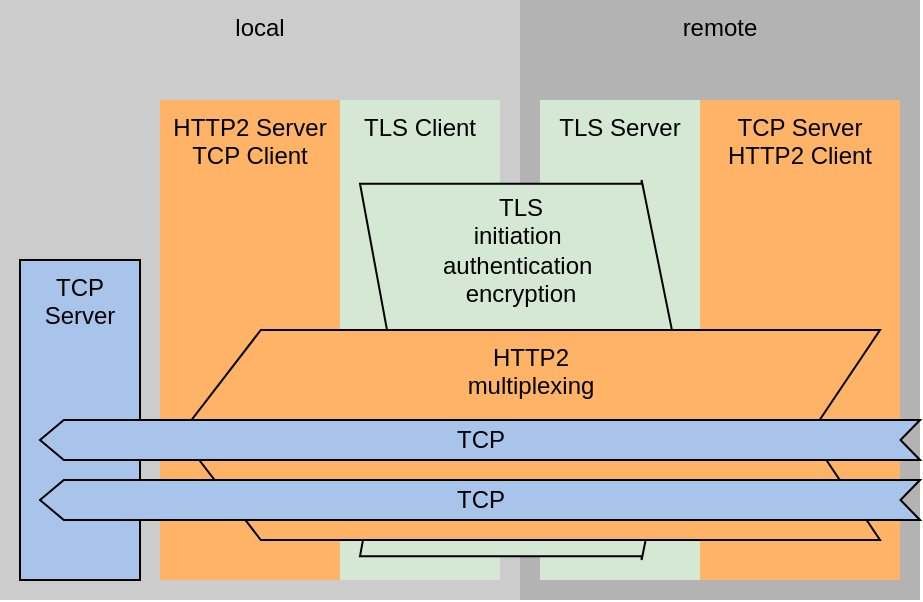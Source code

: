 <mxfile version="24.7.17">
  <diagram name="Page-1" id="Whb8RC3Au8cvX3wrGirA">
    <mxGraphModel dx="621" dy="422" grid="1" gridSize="10" guides="1" tooltips="1" connect="1" arrows="1" fold="1" page="1" pageScale="1" pageWidth="850" pageHeight="1100" math="0" shadow="0">
      <root>
        <mxCell id="0" />
        <mxCell id="1" parent="0" />
        <mxCell id="e_OSxrDLTewV0Rg9lFOJ-29" value="&lt;span style=&quot;text-wrap: nowrap;&quot;&gt;remote&lt;/span&gt;" style="html=1;whiteSpace=wrap;verticalAlign=top;fillColor=#B3B3B3;strokeColor=none;" parent="1" vertex="1">
          <mxGeometry x="460" y="30" width="200" height="300" as="geometry" />
        </mxCell>
        <mxCell id="e_OSxrDLTewV0Rg9lFOJ-25" value="&lt;span style=&quot;text-wrap: nowrap;&quot;&gt;TCP Server&lt;/span&gt;&lt;div&gt;&lt;span style=&quot;text-wrap: nowrap;&quot;&gt;HTTP2 Client&lt;/span&gt;&lt;/div&gt;" style="html=1;whiteSpace=wrap;verticalAlign=top;fillColor=#FFB366;strokeColor=none;" parent="1" vertex="1">
          <mxGeometry x="550" y="80" width="100" height="240" as="geometry" />
        </mxCell>
        <mxCell id="e_OSxrDLTewV0Rg9lFOJ-27" value="&lt;span style=&quot;text-wrap: nowrap;&quot;&gt;local&lt;/span&gt;" style="html=1;whiteSpace=wrap;verticalAlign=top;fillColor=#CCCCCC;strokeColor=none;" parent="1" vertex="1">
          <mxGeometry x="200" y="30" width="260" height="300" as="geometry" />
        </mxCell>
        <mxCell id="e_OSxrDLTewV0Rg9lFOJ-28" value="&lt;span style=&quot;text-wrap: nowrap;&quot;&gt;TCP&lt;/span&gt;&lt;div&gt;&lt;span style=&quot;text-wrap: nowrap;&quot;&gt;Server&lt;/span&gt;&lt;/div&gt;" style="html=1;whiteSpace=wrap;verticalAlign=top;fillColor=#A9C4EB;strokeColor=default;" parent="1" vertex="1">
          <mxGeometry x="210" y="160" width="60" height="160" as="geometry" />
        </mxCell>
        <mxCell id="e_OSxrDLTewV0Rg9lFOJ-21" value="&lt;span style=&quot;text-wrap: nowrap;&quot;&gt;HTTP2 Server&lt;/span&gt;&lt;div&gt;&lt;span style=&quot;text-wrap: nowrap; background-color: initial;&quot;&gt;TCP Client&lt;/span&gt;&lt;br&gt;&lt;/div&gt;" style="html=1;whiteSpace=wrap;verticalAlign=top;fillColor=#FFB366;strokeColor=none;" parent="1" vertex="1">
          <mxGeometry x="280" y="80" width="90" height="240" as="geometry" />
        </mxCell>
        <mxCell id="e_OSxrDLTewV0Rg9lFOJ-16" value="&lt;div&gt;&lt;span style=&quot;text-wrap: nowrap;&quot;&gt;TLS&lt;/span&gt;&lt;span style=&quot;text-wrap: nowrap; background-color: initial;&quot;&gt;&amp;nbsp;Client&lt;/span&gt;&lt;/div&gt;" style="html=1;whiteSpace=wrap;verticalAlign=top;fillColor=#D5E8D4;strokeColor=none;" parent="1" vertex="1">
          <mxGeometry x="370" y="80" width="80" height="240" as="geometry" />
        </mxCell>
        <mxCell id="e_OSxrDLTewV0Rg9lFOJ-5" value="" style="ellipse;whiteSpace=wrap;html=1;align=center;aspect=fixed;fillColor=none;strokeColor=none;resizable=0;perimeter=centerPerimeter;rotatable=0;allowArrows=0;points=[];outlineConnect=1;" parent="1" vertex="1">
          <mxGeometry x="460" y="130" width="10" height="10" as="geometry" />
        </mxCell>
        <mxCell id="e_OSxrDLTewV0Rg9lFOJ-13" value="&lt;div&gt;&lt;span style=&quot;text-wrap: nowrap;&quot;&gt;TLS Server&lt;/span&gt;&lt;/div&gt;" style="html=1;whiteSpace=wrap;verticalAlign=top;strokeColor=none;fillColor=#D5E8D4;" parent="1" vertex="1">
          <mxGeometry x="470" y="80" width="80" height="240" as="geometry" />
        </mxCell>
        <mxCell id="e_OSxrDLTewV0Rg9lFOJ-2" value="TLS&lt;div&gt;initiation&amp;nbsp;&lt;div&gt;authentication&amp;nbsp;&lt;/div&gt;&lt;div&gt;encryption&lt;/div&gt;&lt;/div&gt;" style="html=1;shadow=0;dashed=0;align=center;verticalAlign=top;shape=mxgraph.arrows2.arrow;dy=0.02;dx=19.2;notch=17.2;rotation=0;fillColor=#D5E8D4;strokeColor=default;horizontal=1;" parent="1" vertex="1">
          <mxGeometry x="380" y="120" width="160" height="190" as="geometry" />
        </mxCell>
        <mxCell id="e_OSxrDLTewV0Rg9lFOJ-19" value="HTTP2&lt;div&gt;multiplexing&lt;div&gt;&lt;br&gt;&lt;/div&gt;&lt;/div&gt;" style="html=1;shadow=0;dashed=0;align=center;verticalAlign=top;shape=mxgraph.arrows2.arrow;dy=0;dx=40.4;notch=35.2;flipH=1;fillColor=#FFB366;strokeColor=default;" parent="1" vertex="1">
          <mxGeometry x="290" y="195" width="350" height="105" as="geometry" />
        </mxCell>
        <mxCell id="e_OSxrDLTewV0Rg9lFOJ-26" value="TCP" style="html=1;shadow=0;dashed=0;align=center;verticalAlign=middle;shape=mxgraph.arrows2.arrow;dy=0;dx=11.92;notch=9.75;flipH=1;fillColor=#A9C4EB;strokeColor=default;" parent="1" vertex="1">
          <mxGeometry x="220" y="240" width="440" height="20" as="geometry" />
        </mxCell>
        <mxCell id="e_OSxrDLTewV0Rg9lFOJ-31" value="TCP" style="html=1;shadow=0;dashed=0;align=center;verticalAlign=middle;shape=mxgraph.arrows2.arrow;dy=0;dx=11.92;notch=9.75;flipH=1;fillColor=#A9C4EB;strokeColor=default;" parent="1" vertex="1">
          <mxGeometry x="220" y="270" width="440" height="20" as="geometry" />
        </mxCell>
      </root>
    </mxGraphModel>
  </diagram>
</mxfile>
